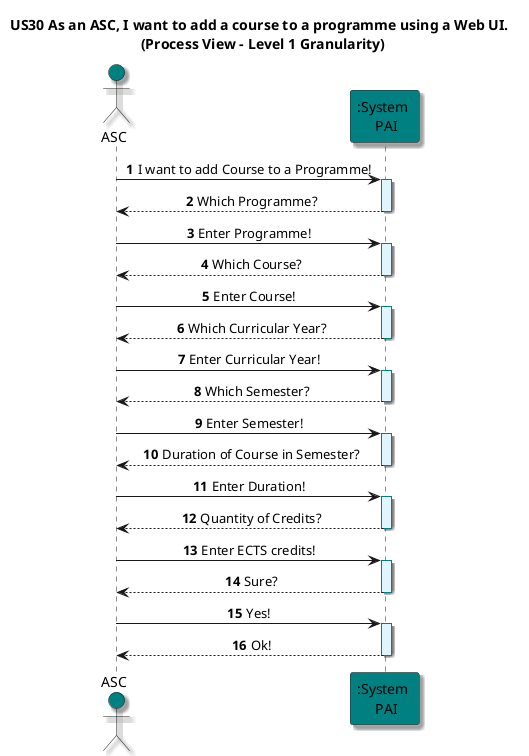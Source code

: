 @startuml

title US30 As an ASC, I want to add a course to a programme using a Web UI. \n (Process View - Level 1 Granularity)
skinparam defaultTextAlignment center
skinparam shadowing true

autonumber

actor ASC as admin #teal
participant ":System \n PAI" as System #teal

admin -> System: I want to add Course to a Programme!
activate System #E1F5FE #teal

System --> admin: Which Programme?
deactivate System #teal

admin -> System: Enter Programme!
activate System #E1F5FE #teal

System --> admin: Which Course?
deactivate System

admin -> System: Enter Course!
activate System #E1F5FE #teal

System --> admin: Which Curricular Year?
deactivate System

admin -> System: Enter Curricular Year!
activate System #E1F5FE #teal

System --> admin: Which Semester?
deactivate System

admin -> System: Enter Semester!
activate System #E1F5FE #teal

System --> admin: Duration of Course in Semester?
deactivate System

admin -> System: Enter Duration!
activate System #E1F5FE #teal

System --> admin: Quantity of Credits?
deactivate System

admin -> System: Enter ECTS credits!
activate System #E1F5FE #teal

System --> admin: Sure?
deactivate System

admin -> System: Yes!
activate System #E1F5FE #teal

System --> admin: Ok!
deactivate System
@enduml